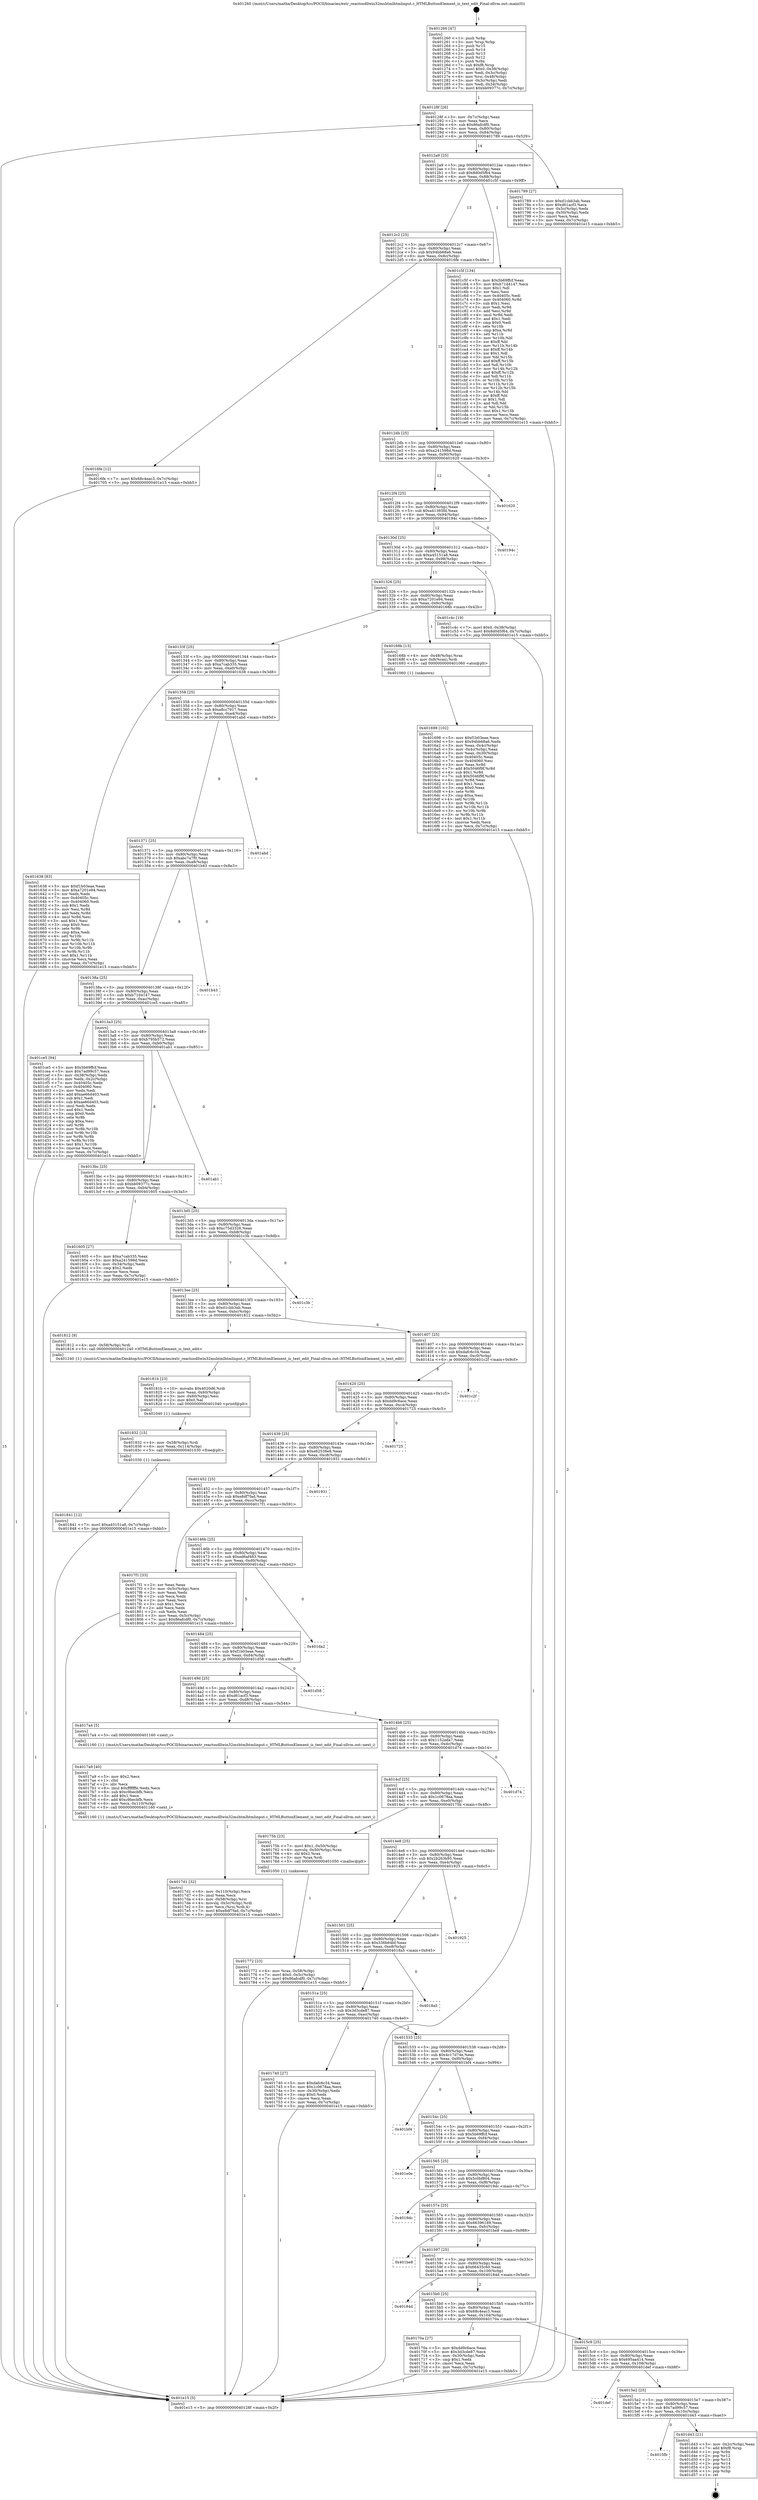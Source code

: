 digraph "0x401260" {
  label = "0x401260 (/mnt/c/Users/mathe/Desktop/tcc/POCII/binaries/extr_reactosdllwin32mshtmlhtmlinput.c_HTMLButtonElement_is_text_edit_Final-ollvm.out::main(0))"
  labelloc = "t"
  node[shape=record]

  Entry [label="",width=0.3,height=0.3,shape=circle,fillcolor=black,style=filled]
  "0x40128f" [label="{
     0x40128f [26]\l
     | [instrs]\l
     &nbsp;&nbsp;0x40128f \<+3\>: mov -0x7c(%rbp),%eax\l
     &nbsp;&nbsp;0x401292 \<+2\>: mov %eax,%ecx\l
     &nbsp;&nbsp;0x401294 \<+6\>: sub $0x86afcdf0,%ecx\l
     &nbsp;&nbsp;0x40129a \<+3\>: mov %eax,-0x80(%rbp)\l
     &nbsp;&nbsp;0x40129d \<+6\>: mov %ecx,-0x84(%rbp)\l
     &nbsp;&nbsp;0x4012a3 \<+6\>: je 0000000000401789 \<main+0x529\>\l
  }"]
  "0x401789" [label="{
     0x401789 [27]\l
     | [instrs]\l
     &nbsp;&nbsp;0x401789 \<+5\>: mov $0xd1cbb3ab,%eax\l
     &nbsp;&nbsp;0x40178e \<+5\>: mov $0xd61acf3,%ecx\l
     &nbsp;&nbsp;0x401793 \<+3\>: mov -0x5c(%rbp),%edx\l
     &nbsp;&nbsp;0x401796 \<+3\>: cmp -0x50(%rbp),%edx\l
     &nbsp;&nbsp;0x401799 \<+3\>: cmovl %ecx,%eax\l
     &nbsp;&nbsp;0x40179c \<+3\>: mov %eax,-0x7c(%rbp)\l
     &nbsp;&nbsp;0x40179f \<+5\>: jmp 0000000000401e15 \<main+0xbb5\>\l
  }"]
  "0x4012a9" [label="{
     0x4012a9 [25]\l
     | [instrs]\l
     &nbsp;&nbsp;0x4012a9 \<+5\>: jmp 00000000004012ae \<main+0x4e\>\l
     &nbsp;&nbsp;0x4012ae \<+3\>: mov -0x80(%rbp),%eax\l
     &nbsp;&nbsp;0x4012b1 \<+5\>: sub $0x8d0d5f64,%eax\l
     &nbsp;&nbsp;0x4012b6 \<+6\>: mov %eax,-0x88(%rbp)\l
     &nbsp;&nbsp;0x4012bc \<+6\>: je 0000000000401c5f \<main+0x9ff\>\l
  }"]
  Exit [label="",width=0.3,height=0.3,shape=circle,fillcolor=black,style=filled,peripheries=2]
  "0x401c5f" [label="{
     0x401c5f [134]\l
     | [instrs]\l
     &nbsp;&nbsp;0x401c5f \<+5\>: mov $0x5b69ffcf,%eax\l
     &nbsp;&nbsp;0x401c64 \<+5\>: mov $0xb71d4147,%ecx\l
     &nbsp;&nbsp;0x401c69 \<+2\>: mov $0x1,%dl\l
     &nbsp;&nbsp;0x401c6b \<+2\>: xor %esi,%esi\l
     &nbsp;&nbsp;0x401c6d \<+7\>: mov 0x40405c,%edi\l
     &nbsp;&nbsp;0x401c74 \<+8\>: mov 0x404060,%r8d\l
     &nbsp;&nbsp;0x401c7c \<+3\>: sub $0x1,%esi\l
     &nbsp;&nbsp;0x401c7f \<+3\>: mov %edi,%r9d\l
     &nbsp;&nbsp;0x401c82 \<+3\>: add %esi,%r9d\l
     &nbsp;&nbsp;0x401c85 \<+4\>: imul %r9d,%edi\l
     &nbsp;&nbsp;0x401c89 \<+3\>: and $0x1,%edi\l
     &nbsp;&nbsp;0x401c8c \<+3\>: cmp $0x0,%edi\l
     &nbsp;&nbsp;0x401c8f \<+4\>: sete %r10b\l
     &nbsp;&nbsp;0x401c93 \<+4\>: cmp $0xa,%r8d\l
     &nbsp;&nbsp;0x401c97 \<+4\>: setl %r11b\l
     &nbsp;&nbsp;0x401c9b \<+3\>: mov %r10b,%bl\l
     &nbsp;&nbsp;0x401c9e \<+3\>: xor $0xff,%bl\l
     &nbsp;&nbsp;0x401ca1 \<+3\>: mov %r11b,%r14b\l
     &nbsp;&nbsp;0x401ca4 \<+4\>: xor $0xff,%r14b\l
     &nbsp;&nbsp;0x401ca8 \<+3\>: xor $0x1,%dl\l
     &nbsp;&nbsp;0x401cab \<+3\>: mov %bl,%r15b\l
     &nbsp;&nbsp;0x401cae \<+4\>: and $0xff,%r15b\l
     &nbsp;&nbsp;0x401cb2 \<+3\>: and %dl,%r10b\l
     &nbsp;&nbsp;0x401cb5 \<+3\>: mov %r14b,%r12b\l
     &nbsp;&nbsp;0x401cb8 \<+4\>: and $0xff,%r12b\l
     &nbsp;&nbsp;0x401cbc \<+3\>: and %dl,%r11b\l
     &nbsp;&nbsp;0x401cbf \<+3\>: or %r10b,%r15b\l
     &nbsp;&nbsp;0x401cc2 \<+3\>: or %r11b,%r12b\l
     &nbsp;&nbsp;0x401cc5 \<+3\>: xor %r12b,%r15b\l
     &nbsp;&nbsp;0x401cc8 \<+3\>: or %r14b,%bl\l
     &nbsp;&nbsp;0x401ccb \<+3\>: xor $0xff,%bl\l
     &nbsp;&nbsp;0x401cce \<+3\>: or $0x1,%dl\l
     &nbsp;&nbsp;0x401cd1 \<+2\>: and %dl,%bl\l
     &nbsp;&nbsp;0x401cd3 \<+3\>: or %bl,%r15b\l
     &nbsp;&nbsp;0x401cd6 \<+4\>: test $0x1,%r15b\l
     &nbsp;&nbsp;0x401cda \<+3\>: cmovne %ecx,%eax\l
     &nbsp;&nbsp;0x401cdd \<+3\>: mov %eax,-0x7c(%rbp)\l
     &nbsp;&nbsp;0x401ce0 \<+5\>: jmp 0000000000401e15 \<main+0xbb5\>\l
  }"]
  "0x4012c2" [label="{
     0x4012c2 [25]\l
     | [instrs]\l
     &nbsp;&nbsp;0x4012c2 \<+5\>: jmp 00000000004012c7 \<main+0x67\>\l
     &nbsp;&nbsp;0x4012c7 \<+3\>: mov -0x80(%rbp),%eax\l
     &nbsp;&nbsp;0x4012ca \<+5\>: sub $0x94bb68a6,%eax\l
     &nbsp;&nbsp;0x4012cf \<+6\>: mov %eax,-0x8c(%rbp)\l
     &nbsp;&nbsp;0x4012d5 \<+6\>: je 00000000004016fe \<main+0x49e\>\l
  }"]
  "0x4015fb" [label="{
     0x4015fb\l
  }", style=dashed]
  "0x4016fe" [label="{
     0x4016fe [12]\l
     | [instrs]\l
     &nbsp;&nbsp;0x4016fe \<+7\>: movl $0x68c4eac3,-0x7c(%rbp)\l
     &nbsp;&nbsp;0x401705 \<+5\>: jmp 0000000000401e15 \<main+0xbb5\>\l
  }"]
  "0x4012db" [label="{
     0x4012db [25]\l
     | [instrs]\l
     &nbsp;&nbsp;0x4012db \<+5\>: jmp 00000000004012e0 \<main+0x80\>\l
     &nbsp;&nbsp;0x4012e0 \<+3\>: mov -0x80(%rbp),%eax\l
     &nbsp;&nbsp;0x4012e3 \<+5\>: sub $0xa241598d,%eax\l
     &nbsp;&nbsp;0x4012e8 \<+6\>: mov %eax,-0x90(%rbp)\l
     &nbsp;&nbsp;0x4012ee \<+6\>: je 0000000000401620 \<main+0x3c0\>\l
  }"]
  "0x401d43" [label="{
     0x401d43 [21]\l
     | [instrs]\l
     &nbsp;&nbsp;0x401d43 \<+3\>: mov -0x2c(%rbp),%eax\l
     &nbsp;&nbsp;0x401d46 \<+7\>: add $0xf8,%rsp\l
     &nbsp;&nbsp;0x401d4d \<+1\>: pop %rbx\l
     &nbsp;&nbsp;0x401d4e \<+2\>: pop %r12\l
     &nbsp;&nbsp;0x401d50 \<+2\>: pop %r13\l
     &nbsp;&nbsp;0x401d52 \<+2\>: pop %r14\l
     &nbsp;&nbsp;0x401d54 \<+2\>: pop %r15\l
     &nbsp;&nbsp;0x401d56 \<+1\>: pop %rbp\l
     &nbsp;&nbsp;0x401d57 \<+1\>: ret\l
  }"]
  "0x401620" [label="{
     0x401620\l
  }", style=dashed]
  "0x4012f4" [label="{
     0x4012f4 [25]\l
     | [instrs]\l
     &nbsp;&nbsp;0x4012f4 \<+5\>: jmp 00000000004012f9 \<main+0x99\>\l
     &nbsp;&nbsp;0x4012f9 \<+3\>: mov -0x80(%rbp),%eax\l
     &nbsp;&nbsp;0x4012fc \<+5\>: sub $0xa41365fd,%eax\l
     &nbsp;&nbsp;0x401301 \<+6\>: mov %eax,-0x94(%rbp)\l
     &nbsp;&nbsp;0x401307 \<+6\>: je 000000000040194c \<main+0x6ec\>\l
  }"]
  "0x4015e2" [label="{
     0x4015e2 [25]\l
     | [instrs]\l
     &nbsp;&nbsp;0x4015e2 \<+5\>: jmp 00000000004015e7 \<main+0x387\>\l
     &nbsp;&nbsp;0x4015e7 \<+3\>: mov -0x80(%rbp),%eax\l
     &nbsp;&nbsp;0x4015ea \<+5\>: sub $0x7ad99c57,%eax\l
     &nbsp;&nbsp;0x4015ef \<+6\>: mov %eax,-0x10c(%rbp)\l
     &nbsp;&nbsp;0x4015f5 \<+6\>: je 0000000000401d43 \<main+0xae3\>\l
  }"]
  "0x40194c" [label="{
     0x40194c\l
  }", style=dashed]
  "0x40130d" [label="{
     0x40130d [25]\l
     | [instrs]\l
     &nbsp;&nbsp;0x40130d \<+5\>: jmp 0000000000401312 \<main+0xb2\>\l
     &nbsp;&nbsp;0x401312 \<+3\>: mov -0x80(%rbp),%eax\l
     &nbsp;&nbsp;0x401315 \<+5\>: sub $0xa45151a8,%eax\l
     &nbsp;&nbsp;0x40131a \<+6\>: mov %eax,-0x98(%rbp)\l
     &nbsp;&nbsp;0x401320 \<+6\>: je 0000000000401c4c \<main+0x9ec\>\l
  }"]
  "0x401def" [label="{
     0x401def\l
  }", style=dashed]
  "0x401c4c" [label="{
     0x401c4c [19]\l
     | [instrs]\l
     &nbsp;&nbsp;0x401c4c \<+7\>: movl $0x0,-0x38(%rbp)\l
     &nbsp;&nbsp;0x401c53 \<+7\>: movl $0x8d0d5f64,-0x7c(%rbp)\l
     &nbsp;&nbsp;0x401c5a \<+5\>: jmp 0000000000401e15 \<main+0xbb5\>\l
  }"]
  "0x401326" [label="{
     0x401326 [25]\l
     | [instrs]\l
     &nbsp;&nbsp;0x401326 \<+5\>: jmp 000000000040132b \<main+0xcb\>\l
     &nbsp;&nbsp;0x40132b \<+3\>: mov -0x80(%rbp),%eax\l
     &nbsp;&nbsp;0x40132e \<+5\>: sub $0xa7201e94,%eax\l
     &nbsp;&nbsp;0x401333 \<+6\>: mov %eax,-0x9c(%rbp)\l
     &nbsp;&nbsp;0x401339 \<+6\>: je 000000000040168b \<main+0x42b\>\l
  }"]
  "0x401841" [label="{
     0x401841 [12]\l
     | [instrs]\l
     &nbsp;&nbsp;0x401841 \<+7\>: movl $0xa45151a8,-0x7c(%rbp)\l
     &nbsp;&nbsp;0x401848 \<+5\>: jmp 0000000000401e15 \<main+0xbb5\>\l
  }"]
  "0x40168b" [label="{
     0x40168b [13]\l
     | [instrs]\l
     &nbsp;&nbsp;0x40168b \<+4\>: mov -0x48(%rbp),%rax\l
     &nbsp;&nbsp;0x40168f \<+4\>: mov 0x8(%rax),%rdi\l
     &nbsp;&nbsp;0x401693 \<+5\>: call 0000000000401060 \<atoi@plt\>\l
     | [calls]\l
     &nbsp;&nbsp;0x401060 \{1\} (unknown)\l
  }"]
  "0x40133f" [label="{
     0x40133f [25]\l
     | [instrs]\l
     &nbsp;&nbsp;0x40133f \<+5\>: jmp 0000000000401344 \<main+0xe4\>\l
     &nbsp;&nbsp;0x401344 \<+3\>: mov -0x80(%rbp),%eax\l
     &nbsp;&nbsp;0x401347 \<+5\>: sub $0xa7cab335,%eax\l
     &nbsp;&nbsp;0x40134c \<+6\>: mov %eax,-0xa0(%rbp)\l
     &nbsp;&nbsp;0x401352 \<+6\>: je 0000000000401638 \<main+0x3d8\>\l
  }"]
  "0x401832" [label="{
     0x401832 [15]\l
     | [instrs]\l
     &nbsp;&nbsp;0x401832 \<+4\>: mov -0x58(%rbp),%rdi\l
     &nbsp;&nbsp;0x401836 \<+6\>: mov %eax,-0x114(%rbp)\l
     &nbsp;&nbsp;0x40183c \<+5\>: call 0000000000401030 \<free@plt\>\l
     | [calls]\l
     &nbsp;&nbsp;0x401030 \{1\} (unknown)\l
  }"]
  "0x401638" [label="{
     0x401638 [83]\l
     | [instrs]\l
     &nbsp;&nbsp;0x401638 \<+5\>: mov $0xf1b03eae,%eax\l
     &nbsp;&nbsp;0x40163d \<+5\>: mov $0xa7201e94,%ecx\l
     &nbsp;&nbsp;0x401642 \<+2\>: xor %edx,%edx\l
     &nbsp;&nbsp;0x401644 \<+7\>: mov 0x40405c,%esi\l
     &nbsp;&nbsp;0x40164b \<+7\>: mov 0x404060,%edi\l
     &nbsp;&nbsp;0x401652 \<+3\>: sub $0x1,%edx\l
     &nbsp;&nbsp;0x401655 \<+3\>: mov %esi,%r8d\l
     &nbsp;&nbsp;0x401658 \<+3\>: add %edx,%r8d\l
     &nbsp;&nbsp;0x40165b \<+4\>: imul %r8d,%esi\l
     &nbsp;&nbsp;0x40165f \<+3\>: and $0x1,%esi\l
     &nbsp;&nbsp;0x401662 \<+3\>: cmp $0x0,%esi\l
     &nbsp;&nbsp;0x401665 \<+4\>: sete %r9b\l
     &nbsp;&nbsp;0x401669 \<+3\>: cmp $0xa,%edi\l
     &nbsp;&nbsp;0x40166c \<+4\>: setl %r10b\l
     &nbsp;&nbsp;0x401670 \<+3\>: mov %r9b,%r11b\l
     &nbsp;&nbsp;0x401673 \<+3\>: and %r10b,%r11b\l
     &nbsp;&nbsp;0x401676 \<+3\>: xor %r10b,%r9b\l
     &nbsp;&nbsp;0x401679 \<+3\>: or %r9b,%r11b\l
     &nbsp;&nbsp;0x40167c \<+4\>: test $0x1,%r11b\l
     &nbsp;&nbsp;0x401680 \<+3\>: cmovne %ecx,%eax\l
     &nbsp;&nbsp;0x401683 \<+3\>: mov %eax,-0x7c(%rbp)\l
     &nbsp;&nbsp;0x401686 \<+5\>: jmp 0000000000401e15 \<main+0xbb5\>\l
  }"]
  "0x401358" [label="{
     0x401358 [25]\l
     | [instrs]\l
     &nbsp;&nbsp;0x401358 \<+5\>: jmp 000000000040135d \<main+0xfd\>\l
     &nbsp;&nbsp;0x40135d \<+3\>: mov -0x80(%rbp),%eax\l
     &nbsp;&nbsp;0x401360 \<+5\>: sub $0xa8cc7917,%eax\l
     &nbsp;&nbsp;0x401365 \<+6\>: mov %eax,-0xa4(%rbp)\l
     &nbsp;&nbsp;0x40136b \<+6\>: je 0000000000401abd \<main+0x85d\>\l
  }"]
  "0x40181b" [label="{
     0x40181b [23]\l
     | [instrs]\l
     &nbsp;&nbsp;0x40181b \<+10\>: movabs $0x4020d6,%rdi\l
     &nbsp;&nbsp;0x401825 \<+3\>: mov %eax,-0x60(%rbp)\l
     &nbsp;&nbsp;0x401828 \<+3\>: mov -0x60(%rbp),%esi\l
     &nbsp;&nbsp;0x40182b \<+2\>: mov $0x0,%al\l
     &nbsp;&nbsp;0x40182d \<+5\>: call 0000000000401040 \<printf@plt\>\l
     | [calls]\l
     &nbsp;&nbsp;0x401040 \{1\} (unknown)\l
  }"]
  "0x401abd" [label="{
     0x401abd\l
  }", style=dashed]
  "0x401371" [label="{
     0x401371 [25]\l
     | [instrs]\l
     &nbsp;&nbsp;0x401371 \<+5\>: jmp 0000000000401376 \<main+0x116\>\l
     &nbsp;&nbsp;0x401376 \<+3\>: mov -0x80(%rbp),%eax\l
     &nbsp;&nbsp;0x401379 \<+5\>: sub $0xabc7a7f0,%eax\l
     &nbsp;&nbsp;0x40137e \<+6\>: mov %eax,-0xa8(%rbp)\l
     &nbsp;&nbsp;0x401384 \<+6\>: je 0000000000401b43 \<main+0x8e3\>\l
  }"]
  "0x4017d1" [label="{
     0x4017d1 [32]\l
     | [instrs]\l
     &nbsp;&nbsp;0x4017d1 \<+6\>: mov -0x110(%rbp),%ecx\l
     &nbsp;&nbsp;0x4017d7 \<+3\>: imul %eax,%ecx\l
     &nbsp;&nbsp;0x4017da \<+4\>: mov -0x58(%rbp),%rsi\l
     &nbsp;&nbsp;0x4017de \<+4\>: movslq -0x5c(%rbp),%rdi\l
     &nbsp;&nbsp;0x4017e2 \<+3\>: mov %ecx,(%rsi,%rdi,4)\l
     &nbsp;&nbsp;0x4017e5 \<+7\>: movl $0xe8df7fad,-0x7c(%rbp)\l
     &nbsp;&nbsp;0x4017ec \<+5\>: jmp 0000000000401e15 \<main+0xbb5\>\l
  }"]
  "0x401b43" [label="{
     0x401b43\l
  }", style=dashed]
  "0x40138a" [label="{
     0x40138a [25]\l
     | [instrs]\l
     &nbsp;&nbsp;0x40138a \<+5\>: jmp 000000000040138f \<main+0x12f\>\l
     &nbsp;&nbsp;0x40138f \<+3\>: mov -0x80(%rbp),%eax\l
     &nbsp;&nbsp;0x401392 \<+5\>: sub $0xb71d4147,%eax\l
     &nbsp;&nbsp;0x401397 \<+6\>: mov %eax,-0xac(%rbp)\l
     &nbsp;&nbsp;0x40139d \<+6\>: je 0000000000401ce5 \<main+0xa85\>\l
  }"]
  "0x4017a9" [label="{
     0x4017a9 [40]\l
     | [instrs]\l
     &nbsp;&nbsp;0x4017a9 \<+5\>: mov $0x2,%ecx\l
     &nbsp;&nbsp;0x4017ae \<+1\>: cltd\l
     &nbsp;&nbsp;0x4017af \<+2\>: idiv %ecx\l
     &nbsp;&nbsp;0x4017b1 \<+6\>: imul $0xfffffffe,%edx,%ecx\l
     &nbsp;&nbsp;0x4017b7 \<+6\>: sub $0xc9becbfb,%ecx\l
     &nbsp;&nbsp;0x4017bd \<+3\>: add $0x1,%ecx\l
     &nbsp;&nbsp;0x4017c0 \<+6\>: add $0xc9becbfb,%ecx\l
     &nbsp;&nbsp;0x4017c6 \<+6\>: mov %ecx,-0x110(%rbp)\l
     &nbsp;&nbsp;0x4017cc \<+5\>: call 0000000000401160 \<next_i\>\l
     | [calls]\l
     &nbsp;&nbsp;0x401160 \{1\} (/mnt/c/Users/mathe/Desktop/tcc/POCII/binaries/extr_reactosdllwin32mshtmlhtmlinput.c_HTMLButtonElement_is_text_edit_Final-ollvm.out::next_i)\l
  }"]
  "0x401ce5" [label="{
     0x401ce5 [94]\l
     | [instrs]\l
     &nbsp;&nbsp;0x401ce5 \<+5\>: mov $0x5b69ffcf,%eax\l
     &nbsp;&nbsp;0x401cea \<+5\>: mov $0x7ad99c57,%ecx\l
     &nbsp;&nbsp;0x401cef \<+3\>: mov -0x38(%rbp),%edx\l
     &nbsp;&nbsp;0x401cf2 \<+3\>: mov %edx,-0x2c(%rbp)\l
     &nbsp;&nbsp;0x401cf5 \<+7\>: mov 0x40405c,%edx\l
     &nbsp;&nbsp;0x401cfc \<+7\>: mov 0x404060,%esi\l
     &nbsp;&nbsp;0x401d03 \<+2\>: mov %edx,%edi\l
     &nbsp;&nbsp;0x401d05 \<+6\>: add $0xae66d403,%edi\l
     &nbsp;&nbsp;0x401d0b \<+3\>: sub $0x1,%edi\l
     &nbsp;&nbsp;0x401d0e \<+6\>: sub $0xae66d403,%edi\l
     &nbsp;&nbsp;0x401d14 \<+3\>: imul %edi,%edx\l
     &nbsp;&nbsp;0x401d17 \<+3\>: and $0x1,%edx\l
     &nbsp;&nbsp;0x401d1a \<+3\>: cmp $0x0,%edx\l
     &nbsp;&nbsp;0x401d1d \<+4\>: sete %r8b\l
     &nbsp;&nbsp;0x401d21 \<+3\>: cmp $0xa,%esi\l
     &nbsp;&nbsp;0x401d24 \<+4\>: setl %r9b\l
     &nbsp;&nbsp;0x401d28 \<+3\>: mov %r8b,%r10b\l
     &nbsp;&nbsp;0x401d2b \<+3\>: and %r9b,%r10b\l
     &nbsp;&nbsp;0x401d2e \<+3\>: xor %r9b,%r8b\l
     &nbsp;&nbsp;0x401d31 \<+3\>: or %r8b,%r10b\l
     &nbsp;&nbsp;0x401d34 \<+4\>: test $0x1,%r10b\l
     &nbsp;&nbsp;0x401d38 \<+3\>: cmovne %ecx,%eax\l
     &nbsp;&nbsp;0x401d3b \<+3\>: mov %eax,-0x7c(%rbp)\l
     &nbsp;&nbsp;0x401d3e \<+5\>: jmp 0000000000401e15 \<main+0xbb5\>\l
  }"]
  "0x4013a3" [label="{
     0x4013a3 [25]\l
     | [instrs]\l
     &nbsp;&nbsp;0x4013a3 \<+5\>: jmp 00000000004013a8 \<main+0x148\>\l
     &nbsp;&nbsp;0x4013a8 \<+3\>: mov -0x80(%rbp),%eax\l
     &nbsp;&nbsp;0x4013ab \<+5\>: sub $0xb795b572,%eax\l
     &nbsp;&nbsp;0x4013b0 \<+6\>: mov %eax,-0xb0(%rbp)\l
     &nbsp;&nbsp;0x4013b6 \<+6\>: je 0000000000401ab1 \<main+0x851\>\l
  }"]
  "0x401772" [label="{
     0x401772 [23]\l
     | [instrs]\l
     &nbsp;&nbsp;0x401772 \<+4\>: mov %rax,-0x58(%rbp)\l
     &nbsp;&nbsp;0x401776 \<+7\>: movl $0x0,-0x5c(%rbp)\l
     &nbsp;&nbsp;0x40177d \<+7\>: movl $0x86afcdf0,-0x7c(%rbp)\l
     &nbsp;&nbsp;0x401784 \<+5\>: jmp 0000000000401e15 \<main+0xbb5\>\l
  }"]
  "0x401ab1" [label="{
     0x401ab1\l
  }", style=dashed]
  "0x4013bc" [label="{
     0x4013bc [25]\l
     | [instrs]\l
     &nbsp;&nbsp;0x4013bc \<+5\>: jmp 00000000004013c1 \<main+0x161\>\l
     &nbsp;&nbsp;0x4013c1 \<+3\>: mov -0x80(%rbp),%eax\l
     &nbsp;&nbsp;0x4013c4 \<+5\>: sub $0xbb09377c,%eax\l
     &nbsp;&nbsp;0x4013c9 \<+6\>: mov %eax,-0xb4(%rbp)\l
     &nbsp;&nbsp;0x4013cf \<+6\>: je 0000000000401605 \<main+0x3a5\>\l
  }"]
  "0x4015c9" [label="{
     0x4015c9 [25]\l
     | [instrs]\l
     &nbsp;&nbsp;0x4015c9 \<+5\>: jmp 00000000004015ce \<main+0x36e\>\l
     &nbsp;&nbsp;0x4015ce \<+3\>: mov -0x80(%rbp),%eax\l
     &nbsp;&nbsp;0x4015d1 \<+5\>: sub $0x695aa414,%eax\l
     &nbsp;&nbsp;0x4015d6 \<+6\>: mov %eax,-0x108(%rbp)\l
     &nbsp;&nbsp;0x4015dc \<+6\>: je 0000000000401def \<main+0xb8f\>\l
  }"]
  "0x401605" [label="{
     0x401605 [27]\l
     | [instrs]\l
     &nbsp;&nbsp;0x401605 \<+5\>: mov $0xa7cab335,%eax\l
     &nbsp;&nbsp;0x40160a \<+5\>: mov $0xa241598d,%ecx\l
     &nbsp;&nbsp;0x40160f \<+3\>: mov -0x34(%rbp),%edx\l
     &nbsp;&nbsp;0x401612 \<+3\>: cmp $0x2,%edx\l
     &nbsp;&nbsp;0x401615 \<+3\>: cmovne %ecx,%eax\l
     &nbsp;&nbsp;0x401618 \<+3\>: mov %eax,-0x7c(%rbp)\l
     &nbsp;&nbsp;0x40161b \<+5\>: jmp 0000000000401e15 \<main+0xbb5\>\l
  }"]
  "0x4013d5" [label="{
     0x4013d5 [25]\l
     | [instrs]\l
     &nbsp;&nbsp;0x4013d5 \<+5\>: jmp 00000000004013da \<main+0x17a\>\l
     &nbsp;&nbsp;0x4013da \<+3\>: mov -0x80(%rbp),%eax\l
     &nbsp;&nbsp;0x4013dd \<+5\>: sub $0xc75d3326,%eax\l
     &nbsp;&nbsp;0x4013e2 \<+6\>: mov %eax,-0xb8(%rbp)\l
     &nbsp;&nbsp;0x4013e8 \<+6\>: je 0000000000401c3b \<main+0x9db\>\l
  }"]
  "0x401e15" [label="{
     0x401e15 [5]\l
     | [instrs]\l
     &nbsp;&nbsp;0x401e15 \<+5\>: jmp 000000000040128f \<main+0x2f\>\l
  }"]
  "0x401260" [label="{
     0x401260 [47]\l
     | [instrs]\l
     &nbsp;&nbsp;0x401260 \<+1\>: push %rbp\l
     &nbsp;&nbsp;0x401261 \<+3\>: mov %rsp,%rbp\l
     &nbsp;&nbsp;0x401264 \<+2\>: push %r15\l
     &nbsp;&nbsp;0x401266 \<+2\>: push %r14\l
     &nbsp;&nbsp;0x401268 \<+2\>: push %r13\l
     &nbsp;&nbsp;0x40126a \<+2\>: push %r12\l
     &nbsp;&nbsp;0x40126c \<+1\>: push %rbx\l
     &nbsp;&nbsp;0x40126d \<+7\>: sub $0xf8,%rsp\l
     &nbsp;&nbsp;0x401274 \<+7\>: movl $0x0,-0x38(%rbp)\l
     &nbsp;&nbsp;0x40127b \<+3\>: mov %edi,-0x3c(%rbp)\l
     &nbsp;&nbsp;0x40127e \<+4\>: mov %rsi,-0x48(%rbp)\l
     &nbsp;&nbsp;0x401282 \<+3\>: mov -0x3c(%rbp),%edi\l
     &nbsp;&nbsp;0x401285 \<+3\>: mov %edi,-0x34(%rbp)\l
     &nbsp;&nbsp;0x401288 \<+7\>: movl $0xbb09377c,-0x7c(%rbp)\l
  }"]
  "0x401698" [label="{
     0x401698 [102]\l
     | [instrs]\l
     &nbsp;&nbsp;0x401698 \<+5\>: mov $0xf1b03eae,%ecx\l
     &nbsp;&nbsp;0x40169d \<+5\>: mov $0x94bb68a6,%edx\l
     &nbsp;&nbsp;0x4016a2 \<+3\>: mov %eax,-0x4c(%rbp)\l
     &nbsp;&nbsp;0x4016a5 \<+3\>: mov -0x4c(%rbp),%eax\l
     &nbsp;&nbsp;0x4016a8 \<+3\>: mov %eax,-0x30(%rbp)\l
     &nbsp;&nbsp;0x4016ab \<+7\>: mov 0x40405c,%eax\l
     &nbsp;&nbsp;0x4016b2 \<+7\>: mov 0x404060,%esi\l
     &nbsp;&nbsp;0x4016b9 \<+3\>: mov %eax,%r8d\l
     &nbsp;&nbsp;0x4016bc \<+7\>: add $0x5046f9f,%r8d\l
     &nbsp;&nbsp;0x4016c3 \<+4\>: sub $0x1,%r8d\l
     &nbsp;&nbsp;0x4016c7 \<+7\>: sub $0x5046f9f,%r8d\l
     &nbsp;&nbsp;0x4016ce \<+4\>: imul %r8d,%eax\l
     &nbsp;&nbsp;0x4016d2 \<+3\>: and $0x1,%eax\l
     &nbsp;&nbsp;0x4016d5 \<+3\>: cmp $0x0,%eax\l
     &nbsp;&nbsp;0x4016d8 \<+4\>: sete %r9b\l
     &nbsp;&nbsp;0x4016dc \<+3\>: cmp $0xa,%esi\l
     &nbsp;&nbsp;0x4016df \<+4\>: setl %r10b\l
     &nbsp;&nbsp;0x4016e3 \<+3\>: mov %r9b,%r11b\l
     &nbsp;&nbsp;0x4016e6 \<+3\>: and %r10b,%r11b\l
     &nbsp;&nbsp;0x4016e9 \<+3\>: xor %r10b,%r9b\l
     &nbsp;&nbsp;0x4016ec \<+3\>: or %r9b,%r11b\l
     &nbsp;&nbsp;0x4016ef \<+4\>: test $0x1,%r11b\l
     &nbsp;&nbsp;0x4016f3 \<+3\>: cmovne %edx,%ecx\l
     &nbsp;&nbsp;0x4016f6 \<+3\>: mov %ecx,-0x7c(%rbp)\l
     &nbsp;&nbsp;0x4016f9 \<+5\>: jmp 0000000000401e15 \<main+0xbb5\>\l
  }"]
  "0x40170a" [label="{
     0x40170a [27]\l
     | [instrs]\l
     &nbsp;&nbsp;0x40170a \<+5\>: mov $0xdd9c6ace,%eax\l
     &nbsp;&nbsp;0x40170f \<+5\>: mov $0x3d3cde87,%ecx\l
     &nbsp;&nbsp;0x401714 \<+3\>: mov -0x30(%rbp),%edx\l
     &nbsp;&nbsp;0x401717 \<+3\>: cmp $0x1,%edx\l
     &nbsp;&nbsp;0x40171a \<+3\>: cmovl %ecx,%eax\l
     &nbsp;&nbsp;0x40171d \<+3\>: mov %eax,-0x7c(%rbp)\l
     &nbsp;&nbsp;0x401720 \<+5\>: jmp 0000000000401e15 \<main+0xbb5\>\l
  }"]
  "0x401c3b" [label="{
     0x401c3b\l
  }", style=dashed]
  "0x4013ee" [label="{
     0x4013ee [25]\l
     | [instrs]\l
     &nbsp;&nbsp;0x4013ee \<+5\>: jmp 00000000004013f3 \<main+0x193\>\l
     &nbsp;&nbsp;0x4013f3 \<+3\>: mov -0x80(%rbp),%eax\l
     &nbsp;&nbsp;0x4013f6 \<+5\>: sub $0xd1cbb3ab,%eax\l
     &nbsp;&nbsp;0x4013fb \<+6\>: mov %eax,-0xbc(%rbp)\l
     &nbsp;&nbsp;0x401401 \<+6\>: je 0000000000401812 \<main+0x5b2\>\l
  }"]
  "0x4015b0" [label="{
     0x4015b0 [25]\l
     | [instrs]\l
     &nbsp;&nbsp;0x4015b0 \<+5\>: jmp 00000000004015b5 \<main+0x355\>\l
     &nbsp;&nbsp;0x4015b5 \<+3\>: mov -0x80(%rbp),%eax\l
     &nbsp;&nbsp;0x4015b8 \<+5\>: sub $0x68c4eac3,%eax\l
     &nbsp;&nbsp;0x4015bd \<+6\>: mov %eax,-0x104(%rbp)\l
     &nbsp;&nbsp;0x4015c3 \<+6\>: je 000000000040170a \<main+0x4aa\>\l
  }"]
  "0x401812" [label="{
     0x401812 [9]\l
     | [instrs]\l
     &nbsp;&nbsp;0x401812 \<+4\>: mov -0x58(%rbp),%rdi\l
     &nbsp;&nbsp;0x401816 \<+5\>: call 0000000000401240 \<HTMLButtonElement_is_text_edit\>\l
     | [calls]\l
     &nbsp;&nbsp;0x401240 \{1\} (/mnt/c/Users/mathe/Desktop/tcc/POCII/binaries/extr_reactosdllwin32mshtmlhtmlinput.c_HTMLButtonElement_is_text_edit_Final-ollvm.out::HTMLButtonElement_is_text_edit)\l
  }"]
  "0x401407" [label="{
     0x401407 [25]\l
     | [instrs]\l
     &nbsp;&nbsp;0x401407 \<+5\>: jmp 000000000040140c \<main+0x1ac\>\l
     &nbsp;&nbsp;0x40140c \<+3\>: mov -0x80(%rbp),%eax\l
     &nbsp;&nbsp;0x40140f \<+5\>: sub $0xdafc6c34,%eax\l
     &nbsp;&nbsp;0x401414 \<+6\>: mov %eax,-0xc0(%rbp)\l
     &nbsp;&nbsp;0x40141a \<+6\>: je 0000000000401c2f \<main+0x9cf\>\l
  }"]
  "0x40184d" [label="{
     0x40184d\l
  }", style=dashed]
  "0x401c2f" [label="{
     0x401c2f\l
  }", style=dashed]
  "0x401420" [label="{
     0x401420 [25]\l
     | [instrs]\l
     &nbsp;&nbsp;0x401420 \<+5\>: jmp 0000000000401425 \<main+0x1c5\>\l
     &nbsp;&nbsp;0x401425 \<+3\>: mov -0x80(%rbp),%eax\l
     &nbsp;&nbsp;0x401428 \<+5\>: sub $0xdd9c6ace,%eax\l
     &nbsp;&nbsp;0x40142d \<+6\>: mov %eax,-0xc4(%rbp)\l
     &nbsp;&nbsp;0x401433 \<+6\>: je 0000000000401725 \<main+0x4c5\>\l
  }"]
  "0x401597" [label="{
     0x401597 [25]\l
     | [instrs]\l
     &nbsp;&nbsp;0x401597 \<+5\>: jmp 000000000040159c \<main+0x33c\>\l
     &nbsp;&nbsp;0x40159c \<+3\>: mov -0x80(%rbp),%eax\l
     &nbsp;&nbsp;0x40159f \<+5\>: sub $0x66435c60,%eax\l
     &nbsp;&nbsp;0x4015a4 \<+6\>: mov %eax,-0x100(%rbp)\l
     &nbsp;&nbsp;0x4015aa \<+6\>: je 000000000040184d \<main+0x5ed\>\l
  }"]
  "0x401725" [label="{
     0x401725\l
  }", style=dashed]
  "0x401439" [label="{
     0x401439 [25]\l
     | [instrs]\l
     &nbsp;&nbsp;0x401439 \<+5\>: jmp 000000000040143e \<main+0x1de\>\l
     &nbsp;&nbsp;0x40143e \<+3\>: mov -0x80(%rbp),%eax\l
     &nbsp;&nbsp;0x401441 \<+5\>: sub $0xe62538e8,%eax\l
     &nbsp;&nbsp;0x401446 \<+6\>: mov %eax,-0xc8(%rbp)\l
     &nbsp;&nbsp;0x40144c \<+6\>: je 0000000000401931 \<main+0x6d1\>\l
  }"]
  "0x401be8" [label="{
     0x401be8\l
  }", style=dashed]
  "0x401931" [label="{
     0x401931\l
  }", style=dashed]
  "0x401452" [label="{
     0x401452 [25]\l
     | [instrs]\l
     &nbsp;&nbsp;0x401452 \<+5\>: jmp 0000000000401457 \<main+0x1f7\>\l
     &nbsp;&nbsp;0x401457 \<+3\>: mov -0x80(%rbp),%eax\l
     &nbsp;&nbsp;0x40145a \<+5\>: sub $0xe8df7fad,%eax\l
     &nbsp;&nbsp;0x40145f \<+6\>: mov %eax,-0xcc(%rbp)\l
     &nbsp;&nbsp;0x401465 \<+6\>: je 00000000004017f1 \<main+0x591\>\l
  }"]
  "0x40157e" [label="{
     0x40157e [25]\l
     | [instrs]\l
     &nbsp;&nbsp;0x40157e \<+5\>: jmp 0000000000401583 \<main+0x323\>\l
     &nbsp;&nbsp;0x401583 \<+3\>: mov -0x80(%rbp),%eax\l
     &nbsp;&nbsp;0x401586 \<+5\>: sub $0x66396189,%eax\l
     &nbsp;&nbsp;0x40158b \<+6\>: mov %eax,-0xfc(%rbp)\l
     &nbsp;&nbsp;0x401591 \<+6\>: je 0000000000401be8 \<main+0x988\>\l
  }"]
  "0x4017f1" [label="{
     0x4017f1 [33]\l
     | [instrs]\l
     &nbsp;&nbsp;0x4017f1 \<+2\>: xor %eax,%eax\l
     &nbsp;&nbsp;0x4017f3 \<+3\>: mov -0x5c(%rbp),%ecx\l
     &nbsp;&nbsp;0x4017f6 \<+2\>: mov %eax,%edx\l
     &nbsp;&nbsp;0x4017f8 \<+2\>: sub %ecx,%edx\l
     &nbsp;&nbsp;0x4017fa \<+2\>: mov %eax,%ecx\l
     &nbsp;&nbsp;0x4017fc \<+3\>: sub $0x1,%ecx\l
     &nbsp;&nbsp;0x4017ff \<+2\>: add %ecx,%edx\l
     &nbsp;&nbsp;0x401801 \<+2\>: sub %edx,%eax\l
     &nbsp;&nbsp;0x401803 \<+3\>: mov %eax,-0x5c(%rbp)\l
     &nbsp;&nbsp;0x401806 \<+7\>: movl $0x86afcdf0,-0x7c(%rbp)\l
     &nbsp;&nbsp;0x40180d \<+5\>: jmp 0000000000401e15 \<main+0xbb5\>\l
  }"]
  "0x40146b" [label="{
     0x40146b [25]\l
     | [instrs]\l
     &nbsp;&nbsp;0x40146b \<+5\>: jmp 0000000000401470 \<main+0x210\>\l
     &nbsp;&nbsp;0x401470 \<+3\>: mov -0x80(%rbp),%eax\l
     &nbsp;&nbsp;0x401473 \<+5\>: sub $0xed6af483,%eax\l
     &nbsp;&nbsp;0x401478 \<+6\>: mov %eax,-0xd0(%rbp)\l
     &nbsp;&nbsp;0x40147e \<+6\>: je 0000000000401da2 \<main+0xb42\>\l
  }"]
  "0x4019dc" [label="{
     0x4019dc\l
  }", style=dashed]
  "0x401da2" [label="{
     0x401da2\l
  }", style=dashed]
  "0x401484" [label="{
     0x401484 [25]\l
     | [instrs]\l
     &nbsp;&nbsp;0x401484 \<+5\>: jmp 0000000000401489 \<main+0x229\>\l
     &nbsp;&nbsp;0x401489 \<+3\>: mov -0x80(%rbp),%eax\l
     &nbsp;&nbsp;0x40148c \<+5\>: sub $0xf1b03eae,%eax\l
     &nbsp;&nbsp;0x401491 \<+6\>: mov %eax,-0xd4(%rbp)\l
     &nbsp;&nbsp;0x401497 \<+6\>: je 0000000000401d58 \<main+0xaf8\>\l
  }"]
  "0x401565" [label="{
     0x401565 [25]\l
     | [instrs]\l
     &nbsp;&nbsp;0x401565 \<+5\>: jmp 000000000040156a \<main+0x30a\>\l
     &nbsp;&nbsp;0x40156a \<+3\>: mov -0x80(%rbp),%eax\l
     &nbsp;&nbsp;0x40156d \<+5\>: sub $0x5c0bf804,%eax\l
     &nbsp;&nbsp;0x401572 \<+6\>: mov %eax,-0xf8(%rbp)\l
     &nbsp;&nbsp;0x401578 \<+6\>: je 00000000004019dc \<main+0x77c\>\l
  }"]
  "0x401d58" [label="{
     0x401d58\l
  }", style=dashed]
  "0x40149d" [label="{
     0x40149d [25]\l
     | [instrs]\l
     &nbsp;&nbsp;0x40149d \<+5\>: jmp 00000000004014a2 \<main+0x242\>\l
     &nbsp;&nbsp;0x4014a2 \<+3\>: mov -0x80(%rbp),%eax\l
     &nbsp;&nbsp;0x4014a5 \<+5\>: sub $0xd61acf3,%eax\l
     &nbsp;&nbsp;0x4014aa \<+6\>: mov %eax,-0xd8(%rbp)\l
     &nbsp;&nbsp;0x4014b0 \<+6\>: je 00000000004017a4 \<main+0x544\>\l
  }"]
  "0x401e0e" [label="{
     0x401e0e\l
  }", style=dashed]
  "0x4017a4" [label="{
     0x4017a4 [5]\l
     | [instrs]\l
     &nbsp;&nbsp;0x4017a4 \<+5\>: call 0000000000401160 \<next_i\>\l
     | [calls]\l
     &nbsp;&nbsp;0x401160 \{1\} (/mnt/c/Users/mathe/Desktop/tcc/POCII/binaries/extr_reactosdllwin32mshtmlhtmlinput.c_HTMLButtonElement_is_text_edit_Final-ollvm.out::next_i)\l
  }"]
  "0x4014b6" [label="{
     0x4014b6 [25]\l
     | [instrs]\l
     &nbsp;&nbsp;0x4014b6 \<+5\>: jmp 00000000004014bb \<main+0x25b\>\l
     &nbsp;&nbsp;0x4014bb \<+3\>: mov -0x80(%rbp),%eax\l
     &nbsp;&nbsp;0x4014be \<+5\>: sub $0x1152ada7,%eax\l
     &nbsp;&nbsp;0x4014c3 \<+6\>: mov %eax,-0xdc(%rbp)\l
     &nbsp;&nbsp;0x4014c9 \<+6\>: je 0000000000401d74 \<main+0xb14\>\l
  }"]
  "0x40154c" [label="{
     0x40154c [25]\l
     | [instrs]\l
     &nbsp;&nbsp;0x40154c \<+5\>: jmp 0000000000401551 \<main+0x2f1\>\l
     &nbsp;&nbsp;0x401551 \<+3\>: mov -0x80(%rbp),%eax\l
     &nbsp;&nbsp;0x401554 \<+5\>: sub $0x5b69ffcf,%eax\l
     &nbsp;&nbsp;0x401559 \<+6\>: mov %eax,-0xf4(%rbp)\l
     &nbsp;&nbsp;0x40155f \<+6\>: je 0000000000401e0e \<main+0xbae\>\l
  }"]
  "0x401d74" [label="{
     0x401d74\l
  }", style=dashed]
  "0x4014cf" [label="{
     0x4014cf [25]\l
     | [instrs]\l
     &nbsp;&nbsp;0x4014cf \<+5\>: jmp 00000000004014d4 \<main+0x274\>\l
     &nbsp;&nbsp;0x4014d4 \<+3\>: mov -0x80(%rbp),%eax\l
     &nbsp;&nbsp;0x4014d7 \<+5\>: sub $0x1c0678aa,%eax\l
     &nbsp;&nbsp;0x4014dc \<+6\>: mov %eax,-0xe0(%rbp)\l
     &nbsp;&nbsp;0x4014e2 \<+6\>: je 000000000040175b \<main+0x4fb\>\l
  }"]
  "0x401bf4" [label="{
     0x401bf4\l
  }", style=dashed]
  "0x40175b" [label="{
     0x40175b [23]\l
     | [instrs]\l
     &nbsp;&nbsp;0x40175b \<+7\>: movl $0x1,-0x50(%rbp)\l
     &nbsp;&nbsp;0x401762 \<+4\>: movslq -0x50(%rbp),%rax\l
     &nbsp;&nbsp;0x401766 \<+4\>: shl $0x2,%rax\l
     &nbsp;&nbsp;0x40176a \<+3\>: mov %rax,%rdi\l
     &nbsp;&nbsp;0x40176d \<+5\>: call 0000000000401050 \<malloc@plt\>\l
     | [calls]\l
     &nbsp;&nbsp;0x401050 \{1\} (unknown)\l
  }"]
  "0x4014e8" [label="{
     0x4014e8 [25]\l
     | [instrs]\l
     &nbsp;&nbsp;0x4014e8 \<+5\>: jmp 00000000004014ed \<main+0x28d\>\l
     &nbsp;&nbsp;0x4014ed \<+3\>: mov -0x80(%rbp),%eax\l
     &nbsp;&nbsp;0x4014f0 \<+5\>: sub $0x2b263b95,%eax\l
     &nbsp;&nbsp;0x4014f5 \<+6\>: mov %eax,-0xe4(%rbp)\l
     &nbsp;&nbsp;0x4014fb \<+6\>: je 0000000000401925 \<main+0x6c5\>\l
  }"]
  "0x401533" [label="{
     0x401533 [25]\l
     | [instrs]\l
     &nbsp;&nbsp;0x401533 \<+5\>: jmp 0000000000401538 \<main+0x2d8\>\l
     &nbsp;&nbsp;0x401538 \<+3\>: mov -0x80(%rbp),%eax\l
     &nbsp;&nbsp;0x40153b \<+5\>: sub $0x4c17d74e,%eax\l
     &nbsp;&nbsp;0x401540 \<+6\>: mov %eax,-0xf0(%rbp)\l
     &nbsp;&nbsp;0x401546 \<+6\>: je 0000000000401bf4 \<main+0x994\>\l
  }"]
  "0x401925" [label="{
     0x401925\l
  }", style=dashed]
  "0x401501" [label="{
     0x401501 [25]\l
     | [instrs]\l
     &nbsp;&nbsp;0x401501 \<+5\>: jmp 0000000000401506 \<main+0x2a6\>\l
     &nbsp;&nbsp;0x401506 \<+3\>: mov -0x80(%rbp),%eax\l
     &nbsp;&nbsp;0x401509 \<+5\>: sub $0x336b64bf,%eax\l
     &nbsp;&nbsp;0x40150e \<+6\>: mov %eax,-0xe8(%rbp)\l
     &nbsp;&nbsp;0x401514 \<+6\>: je 00000000004018a5 \<main+0x645\>\l
  }"]
  "0x401740" [label="{
     0x401740 [27]\l
     | [instrs]\l
     &nbsp;&nbsp;0x401740 \<+5\>: mov $0xdafc6c34,%eax\l
     &nbsp;&nbsp;0x401745 \<+5\>: mov $0x1c0678aa,%ecx\l
     &nbsp;&nbsp;0x40174a \<+3\>: mov -0x30(%rbp),%edx\l
     &nbsp;&nbsp;0x40174d \<+3\>: cmp $0x0,%edx\l
     &nbsp;&nbsp;0x401750 \<+3\>: cmove %ecx,%eax\l
     &nbsp;&nbsp;0x401753 \<+3\>: mov %eax,-0x7c(%rbp)\l
     &nbsp;&nbsp;0x401756 \<+5\>: jmp 0000000000401e15 \<main+0xbb5\>\l
  }"]
  "0x4018a5" [label="{
     0x4018a5\l
  }", style=dashed]
  "0x40151a" [label="{
     0x40151a [25]\l
     | [instrs]\l
     &nbsp;&nbsp;0x40151a \<+5\>: jmp 000000000040151f \<main+0x2bf\>\l
     &nbsp;&nbsp;0x40151f \<+3\>: mov -0x80(%rbp),%eax\l
     &nbsp;&nbsp;0x401522 \<+5\>: sub $0x3d3cde87,%eax\l
     &nbsp;&nbsp;0x401527 \<+6\>: mov %eax,-0xec(%rbp)\l
     &nbsp;&nbsp;0x40152d \<+6\>: je 0000000000401740 \<main+0x4e0\>\l
  }"]
  Entry -> "0x401260" [label=" 1"]
  "0x40128f" -> "0x401789" [label=" 2"]
  "0x40128f" -> "0x4012a9" [label=" 14"]
  "0x401d43" -> Exit [label=" 1"]
  "0x4012a9" -> "0x401c5f" [label=" 1"]
  "0x4012a9" -> "0x4012c2" [label=" 13"]
  "0x4015e2" -> "0x4015fb" [label=" 0"]
  "0x4012c2" -> "0x4016fe" [label=" 1"]
  "0x4012c2" -> "0x4012db" [label=" 12"]
  "0x4015e2" -> "0x401d43" [label=" 1"]
  "0x4012db" -> "0x401620" [label=" 0"]
  "0x4012db" -> "0x4012f4" [label=" 12"]
  "0x4015c9" -> "0x4015e2" [label=" 1"]
  "0x4012f4" -> "0x40194c" [label=" 0"]
  "0x4012f4" -> "0x40130d" [label=" 12"]
  "0x4015c9" -> "0x401def" [label=" 0"]
  "0x40130d" -> "0x401c4c" [label=" 1"]
  "0x40130d" -> "0x401326" [label=" 11"]
  "0x401ce5" -> "0x401e15" [label=" 1"]
  "0x401326" -> "0x40168b" [label=" 1"]
  "0x401326" -> "0x40133f" [label=" 10"]
  "0x401c5f" -> "0x401e15" [label=" 1"]
  "0x40133f" -> "0x401638" [label=" 1"]
  "0x40133f" -> "0x401358" [label=" 9"]
  "0x401c4c" -> "0x401e15" [label=" 1"]
  "0x401358" -> "0x401abd" [label=" 0"]
  "0x401358" -> "0x401371" [label=" 9"]
  "0x401841" -> "0x401e15" [label=" 1"]
  "0x401371" -> "0x401b43" [label=" 0"]
  "0x401371" -> "0x40138a" [label=" 9"]
  "0x401832" -> "0x401841" [label=" 1"]
  "0x40138a" -> "0x401ce5" [label=" 1"]
  "0x40138a" -> "0x4013a3" [label=" 8"]
  "0x40181b" -> "0x401832" [label=" 1"]
  "0x4013a3" -> "0x401ab1" [label=" 0"]
  "0x4013a3" -> "0x4013bc" [label=" 8"]
  "0x401812" -> "0x40181b" [label=" 1"]
  "0x4013bc" -> "0x401605" [label=" 1"]
  "0x4013bc" -> "0x4013d5" [label=" 7"]
  "0x401605" -> "0x401e15" [label=" 1"]
  "0x401260" -> "0x40128f" [label=" 1"]
  "0x401e15" -> "0x40128f" [label=" 15"]
  "0x401638" -> "0x401e15" [label=" 1"]
  "0x40168b" -> "0x401698" [label=" 1"]
  "0x401698" -> "0x401e15" [label=" 1"]
  "0x4016fe" -> "0x401e15" [label=" 1"]
  "0x4017f1" -> "0x401e15" [label=" 1"]
  "0x4013d5" -> "0x401c3b" [label=" 0"]
  "0x4013d5" -> "0x4013ee" [label=" 7"]
  "0x4017d1" -> "0x401e15" [label=" 1"]
  "0x4013ee" -> "0x401812" [label=" 1"]
  "0x4013ee" -> "0x401407" [label=" 6"]
  "0x4017a4" -> "0x4017a9" [label=" 1"]
  "0x401407" -> "0x401c2f" [label=" 0"]
  "0x401407" -> "0x401420" [label=" 6"]
  "0x401789" -> "0x401e15" [label=" 2"]
  "0x401420" -> "0x401725" [label=" 0"]
  "0x401420" -> "0x401439" [label=" 6"]
  "0x40175b" -> "0x401772" [label=" 1"]
  "0x401439" -> "0x401931" [label=" 0"]
  "0x401439" -> "0x401452" [label=" 6"]
  "0x401740" -> "0x401e15" [label=" 1"]
  "0x401452" -> "0x4017f1" [label=" 1"]
  "0x401452" -> "0x40146b" [label=" 5"]
  "0x4015b0" -> "0x4015c9" [label=" 1"]
  "0x40146b" -> "0x401da2" [label=" 0"]
  "0x40146b" -> "0x401484" [label=" 5"]
  "0x4015b0" -> "0x40170a" [label=" 1"]
  "0x401484" -> "0x401d58" [label=" 0"]
  "0x401484" -> "0x40149d" [label=" 5"]
  "0x401597" -> "0x4015b0" [label=" 2"]
  "0x40149d" -> "0x4017a4" [label=" 1"]
  "0x40149d" -> "0x4014b6" [label=" 4"]
  "0x401597" -> "0x40184d" [label=" 0"]
  "0x4014b6" -> "0x401d74" [label=" 0"]
  "0x4014b6" -> "0x4014cf" [label=" 4"]
  "0x40157e" -> "0x401597" [label=" 2"]
  "0x4014cf" -> "0x40175b" [label=" 1"]
  "0x4014cf" -> "0x4014e8" [label=" 3"]
  "0x40157e" -> "0x401be8" [label=" 0"]
  "0x4014e8" -> "0x401925" [label=" 0"]
  "0x4014e8" -> "0x401501" [label=" 3"]
  "0x401565" -> "0x40157e" [label=" 2"]
  "0x401501" -> "0x4018a5" [label=" 0"]
  "0x401501" -> "0x40151a" [label=" 3"]
  "0x401565" -> "0x4019dc" [label=" 0"]
  "0x40151a" -> "0x401740" [label=" 1"]
  "0x40151a" -> "0x401533" [label=" 2"]
  "0x40170a" -> "0x401e15" [label=" 1"]
  "0x401533" -> "0x401bf4" [label=" 0"]
  "0x401533" -> "0x40154c" [label=" 2"]
  "0x401772" -> "0x401e15" [label=" 1"]
  "0x40154c" -> "0x401e0e" [label=" 0"]
  "0x40154c" -> "0x401565" [label=" 2"]
  "0x4017a9" -> "0x4017d1" [label=" 1"]
}
